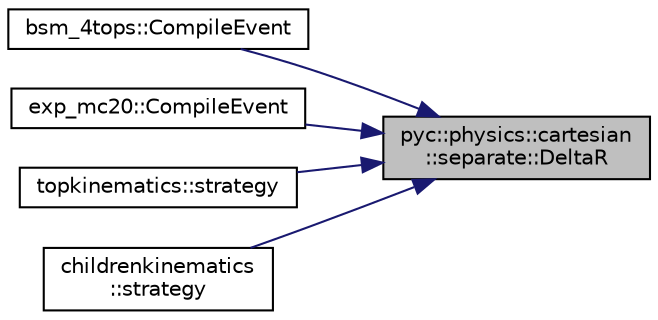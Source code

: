 digraph "pyc::physics::cartesian::separate::DeltaR"
{
 // INTERACTIVE_SVG=YES
 // LATEX_PDF_SIZE
  edge [fontname="Helvetica",fontsize="10",labelfontname="Helvetica",labelfontsize="10"];
  node [fontname="Helvetica",fontsize="10",shape=record];
  rankdir="RL";
  Node1 [label="pyc::physics::cartesian\l::separate::DeltaR",height=0.2,width=0.4,color="black", fillcolor="grey75", style="filled", fontcolor="black",tooltip=" "];
  Node1 -> Node2 [dir="back",color="midnightblue",fontsize="10",style="solid",fontname="Helvetica"];
  Node2 [label="bsm_4tops::CompileEvent",height=0.2,width=0.4,color="black", fillcolor="white", style="filled",URL="$classbsm__4tops.html#afcada10605cf6904f5e2d60c3791ffc3",tooltip=" "];
  Node1 -> Node3 [dir="back",color="midnightblue",fontsize="10",style="solid",fontname="Helvetica"];
  Node3 [label="exp_mc20::CompileEvent",height=0.2,width=0.4,color="black", fillcolor="white", style="filled",URL="$classexp__mc20.html#ac468950eb1e018cd71513c6b5c013336",tooltip=" "];
  Node1 -> Node4 [dir="back",color="midnightblue",fontsize="10",style="solid",fontname="Helvetica"];
  Node4 [label="topkinematics::strategy",height=0.2,width=0.4,color="black", fillcolor="white", style="filled",URL="$classtopkinematics.html#acf450e4907cff9104f1fc70fa04de276",tooltip=" "];
  Node1 -> Node5 [dir="back",color="midnightblue",fontsize="10",style="solid",fontname="Helvetica"];
  Node5 [label="childrenkinematics\l::strategy",height=0.2,width=0.4,color="black", fillcolor="white", style="filled",URL="$classchildrenkinematics.html#a9dfe1425443601d0af03eab580722b76",tooltip=" "];
}
